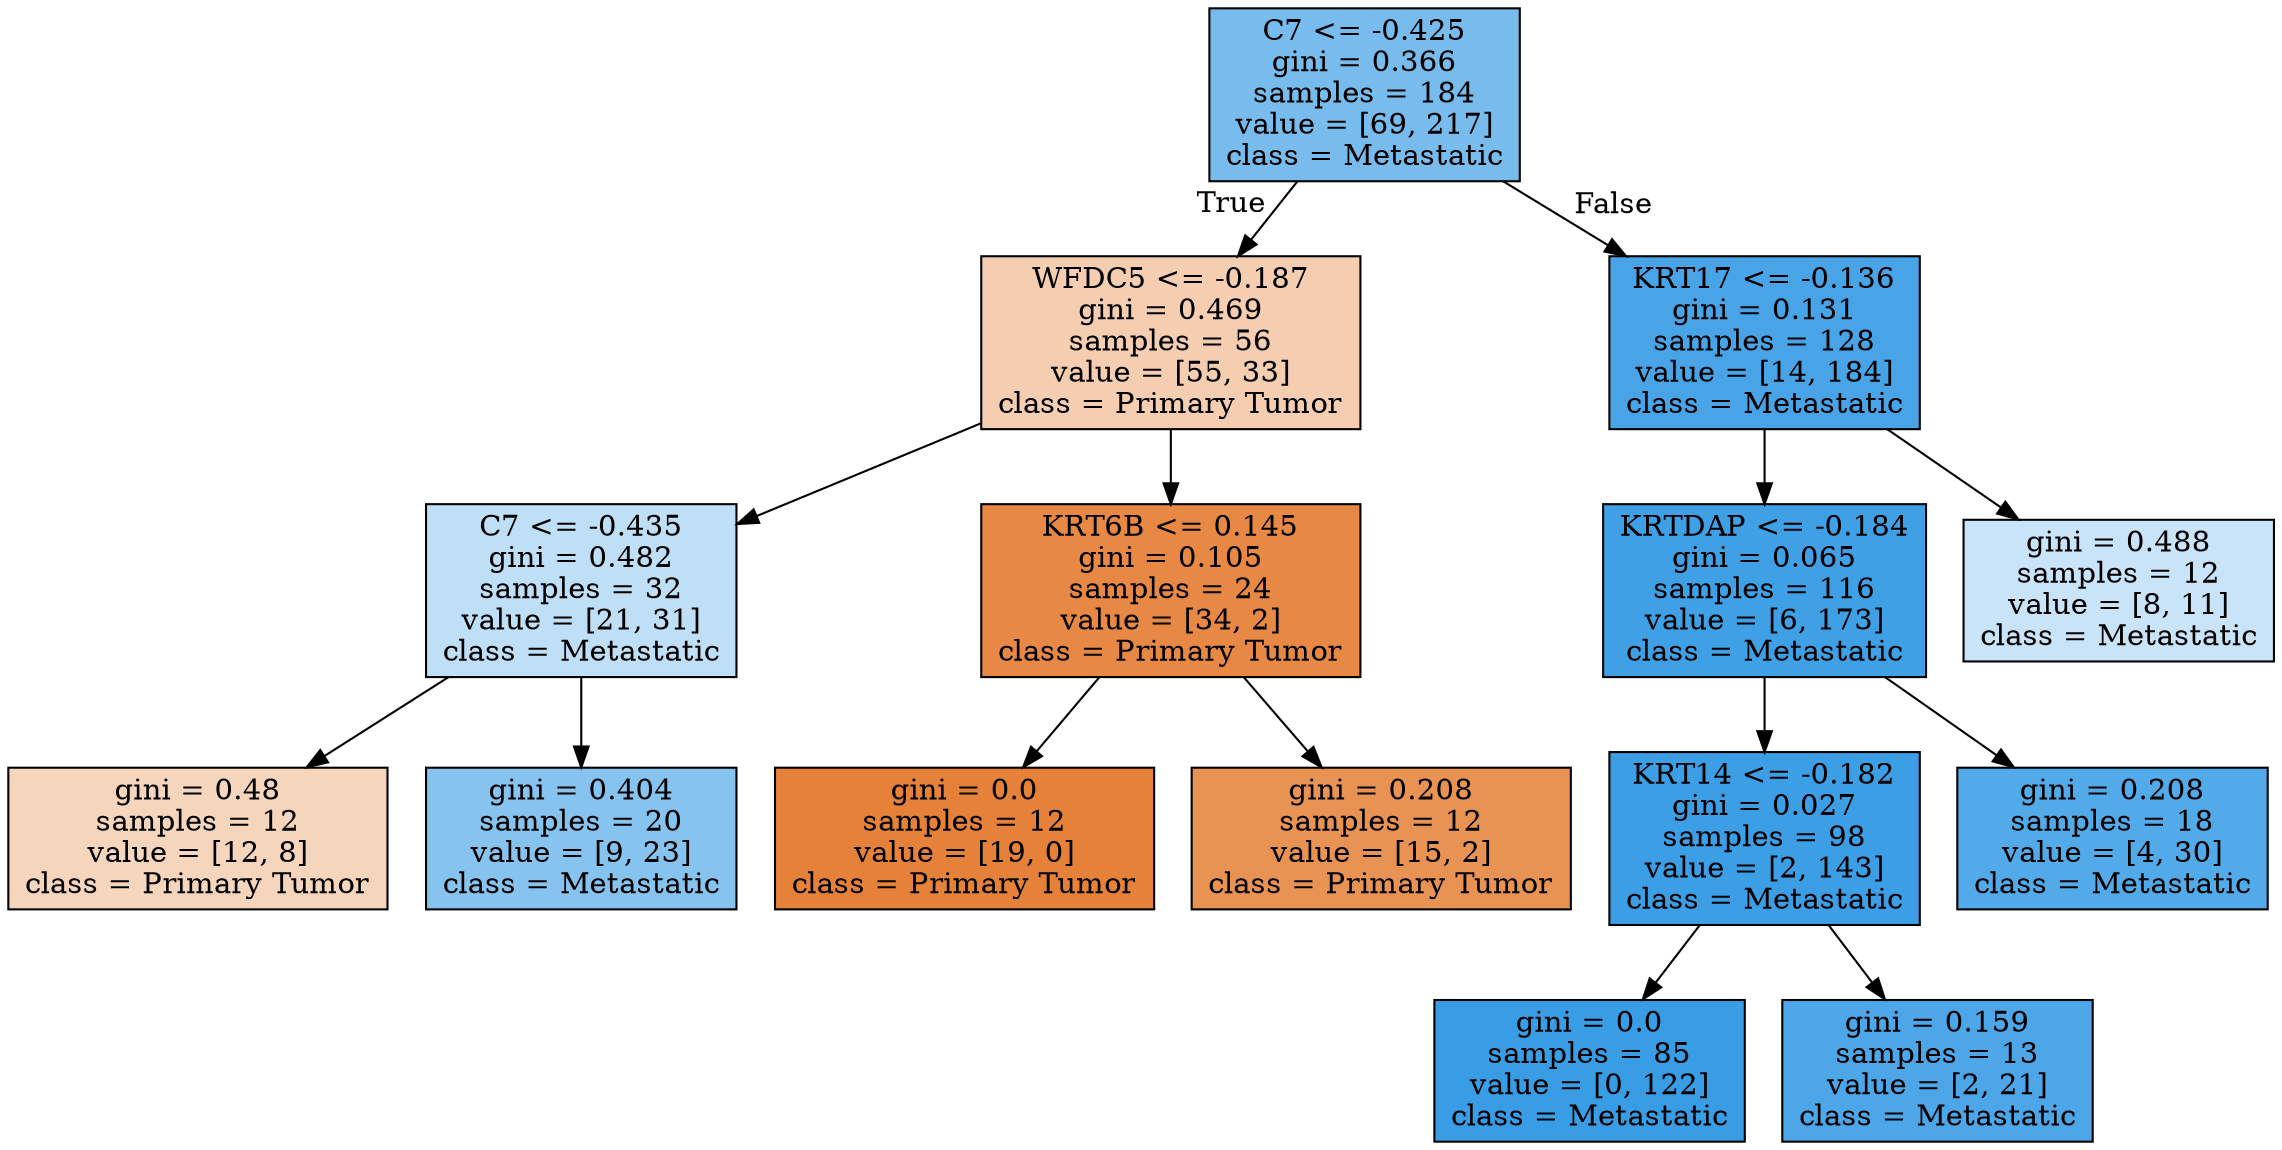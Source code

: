 digraph Tree {
node [shape=box, style="filled", color="black"] ;
0 [label="C7 <= -0.425\ngini = 0.366\nsamples = 184\nvalue = [69, 217]\nclass = Metastatic", fillcolor="#78bced"] ;
1 [label="WFDC5 <= -0.187\ngini = 0.469\nsamples = 56\nvalue = [55, 33]\nclass = Primary Tumor", fillcolor="#f5cdb0"] ;
0 -> 1 [labeldistance=2.5, labelangle=45, headlabel="True"] ;
2 [label="C7 <= -0.435\ngini = 0.482\nsamples = 32\nvalue = [21, 31]\nclass = Metastatic", fillcolor="#bfdff7"] ;
1 -> 2 ;
3 [label="gini = 0.48\nsamples = 12\nvalue = [12, 8]\nclass = Primary Tumor", fillcolor="#f6d5bd"] ;
2 -> 3 ;
4 [label="gini = 0.404\nsamples = 20\nvalue = [9, 23]\nclass = Metastatic", fillcolor="#86c3ef"] ;
2 -> 4 ;
5 [label="KRT6B <= 0.145\ngini = 0.105\nsamples = 24\nvalue = [34, 2]\nclass = Primary Tumor", fillcolor="#e78845"] ;
1 -> 5 ;
6 [label="gini = 0.0\nsamples = 12\nvalue = [19, 0]\nclass = Primary Tumor", fillcolor="#e58139"] ;
5 -> 6 ;
7 [label="gini = 0.208\nsamples = 12\nvalue = [15, 2]\nclass = Primary Tumor", fillcolor="#e89253"] ;
5 -> 7 ;
8 [label="KRT17 <= -0.136\ngini = 0.131\nsamples = 128\nvalue = [14, 184]\nclass = Metastatic", fillcolor="#48a4e7"] ;
0 -> 8 [labeldistance=2.5, labelangle=-45, headlabel="False"] ;
9 [label="KRTDAP <= -0.184\ngini = 0.065\nsamples = 116\nvalue = [6, 173]\nclass = Metastatic", fillcolor="#40a0e6"] ;
8 -> 9 ;
10 [label="KRT14 <= -0.182\ngini = 0.027\nsamples = 98\nvalue = [2, 143]\nclass = Metastatic", fillcolor="#3c9ee5"] ;
9 -> 10 ;
11 [label="gini = 0.0\nsamples = 85\nvalue = [0, 122]\nclass = Metastatic", fillcolor="#399de5"] ;
10 -> 11 ;
12 [label="gini = 0.159\nsamples = 13\nvalue = [2, 21]\nclass = Metastatic", fillcolor="#4ca6e7"] ;
10 -> 12 ;
13 [label="gini = 0.208\nsamples = 18\nvalue = [4, 30]\nclass = Metastatic", fillcolor="#53aae8"] ;
9 -> 13 ;
14 [label="gini = 0.488\nsamples = 12\nvalue = [8, 11]\nclass = Metastatic", fillcolor="#c9e4f8"] ;
8 -> 14 ;
}
